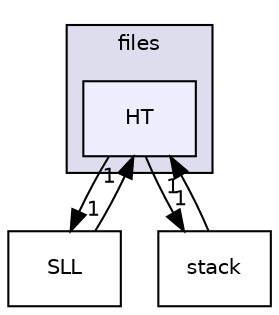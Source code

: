 digraph "C:/Users/thepa/Code/C/huffman-project/source/files/HT" {
  compound=true
  node [ fontsize="10", fontname="Helvetica"];
  edge [ labelfontsize="10", labelfontname="Helvetica"];
  subgraph clusterdir_5ee98bac3dbfda1f9fa546eede37cedf {
    graph [ bgcolor="#ddddee", pencolor="black", label="files" fontname="Helvetica", fontsize="10", URL="dir_5ee98bac3dbfda1f9fa546eede37cedf.html"]
  dir_1ae58a5f6cf8721a061401619951f2a4 [shape=box, label="HT", style="filled", fillcolor="#eeeeff", pencolor="black", URL="dir_1ae58a5f6cf8721a061401619951f2a4.html"];
  }
  dir_a94f86842404595260408e7fe0472e45 [shape=box label="SLL" URL="dir_a94f86842404595260408e7fe0472e45.html"];
  dir_787d5c378f7e5ed8fb0f5b813832ba75 [shape=box label="stack" URL="dir_787d5c378f7e5ed8fb0f5b813832ba75.html"];
  dir_1ae58a5f6cf8721a061401619951f2a4->dir_a94f86842404595260408e7fe0472e45 [headlabel="1", labeldistance=1.5 headhref="dir_000005_000006.html"];
  dir_1ae58a5f6cf8721a061401619951f2a4->dir_787d5c378f7e5ed8fb0f5b813832ba75 [headlabel="1", labeldistance=1.5 headhref="dir_000005_000007.html"];
  dir_a94f86842404595260408e7fe0472e45->dir_1ae58a5f6cf8721a061401619951f2a4 [headlabel="1", labeldistance=1.5 headhref="dir_000006_000005.html"];
  dir_787d5c378f7e5ed8fb0f5b813832ba75->dir_1ae58a5f6cf8721a061401619951f2a4 [headlabel="1", labeldistance=1.5 headhref="dir_000007_000005.html"];
}
